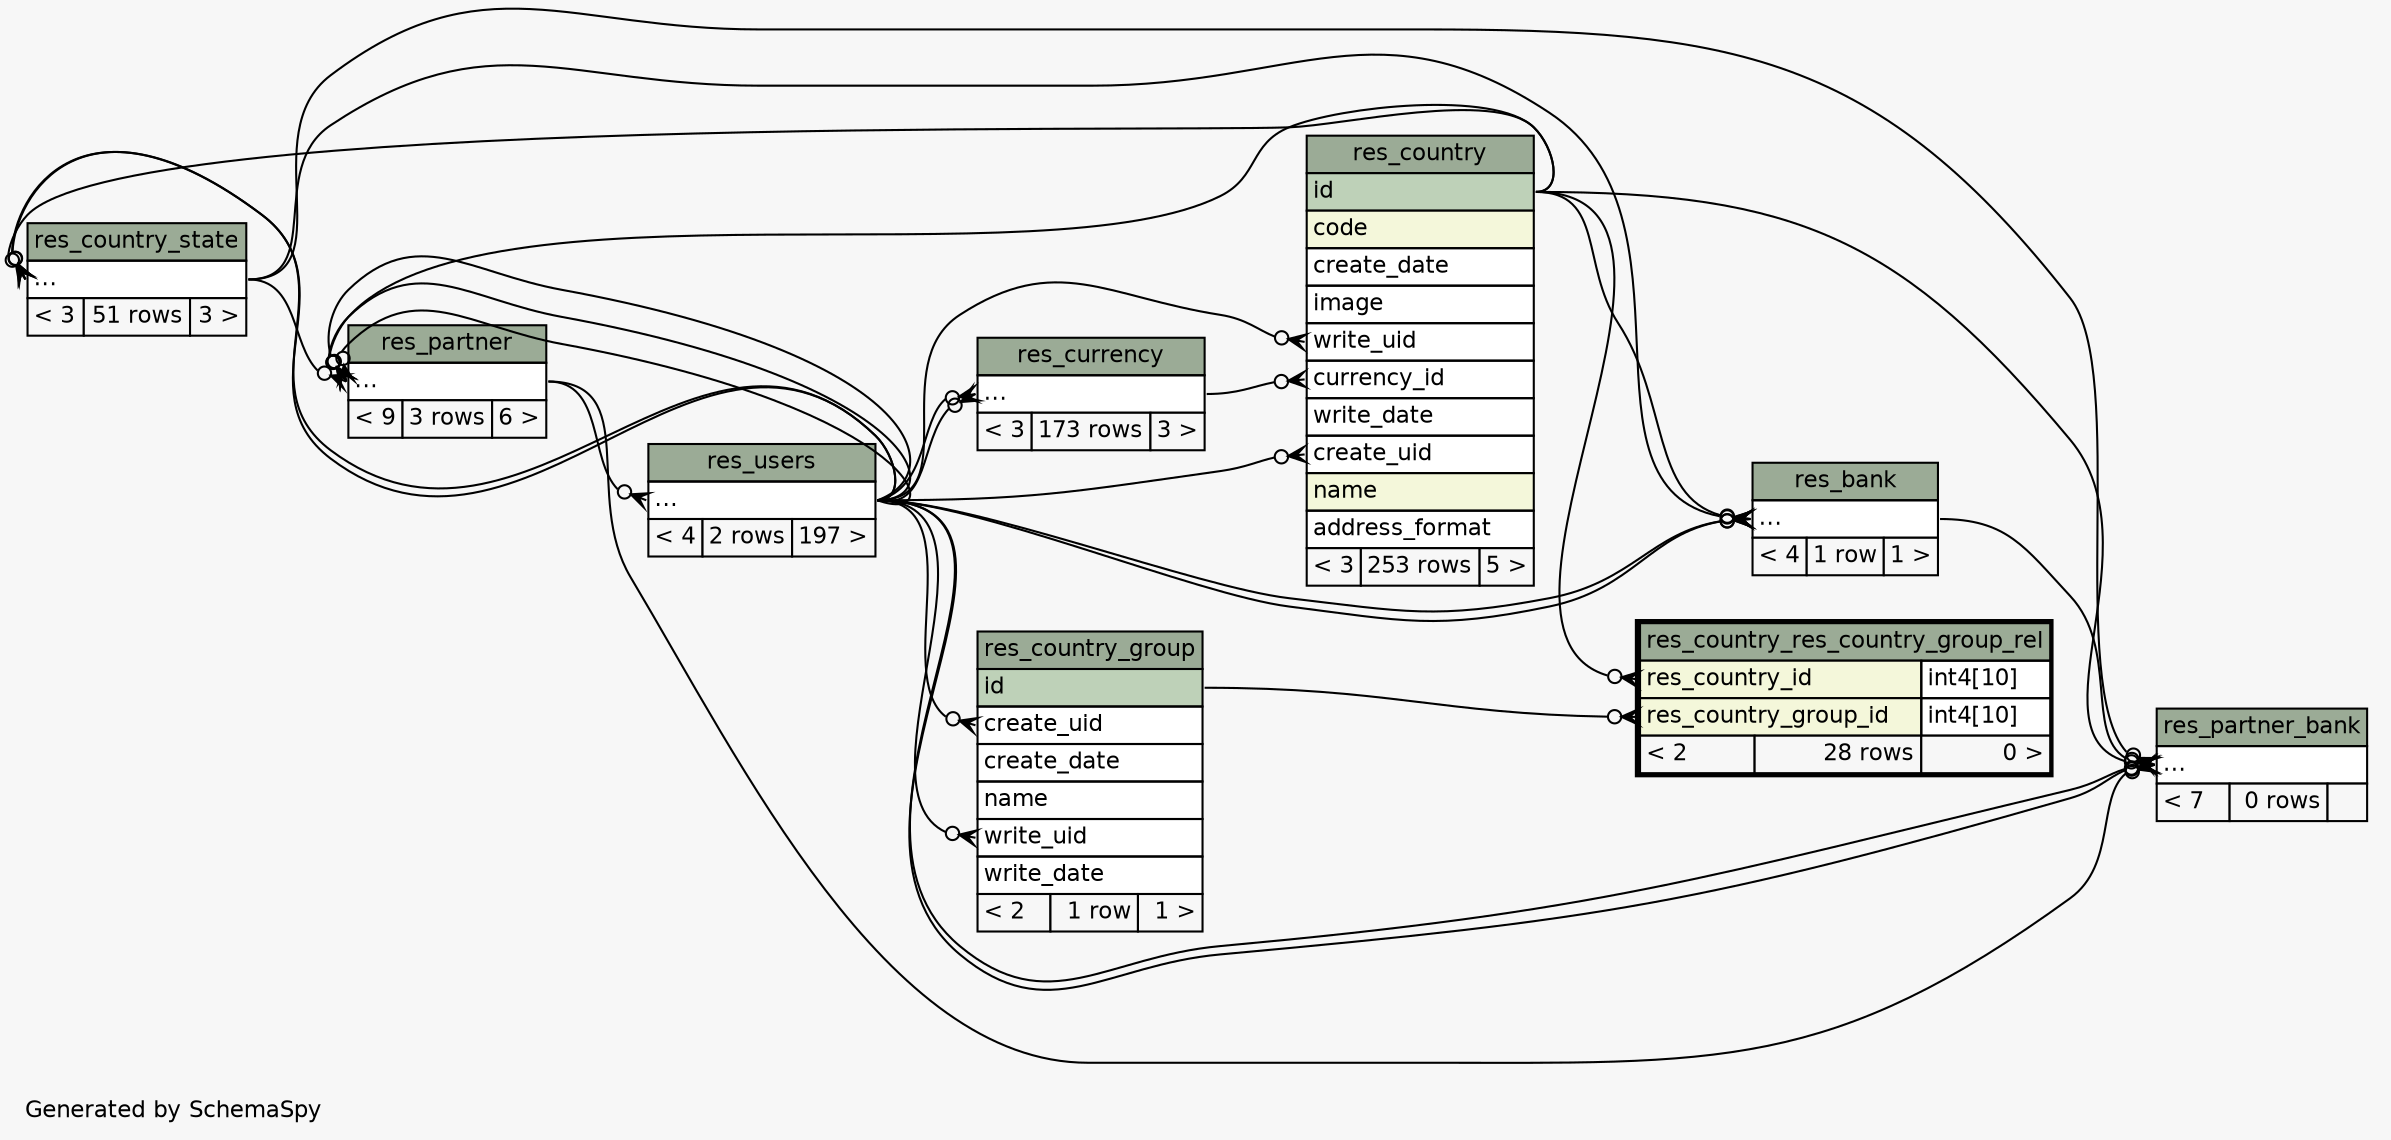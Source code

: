// dot 2.36.0 on Linux 3.13.0-68-generic
// SchemaSpy rev 590
digraph "twoDegreesRelationshipsDiagram" {
  graph [
    rankdir="RL"
    bgcolor="#f7f7f7"
    label="\nGenerated by SchemaSpy"
    labeljust="l"
    nodesep="0.18"
    ranksep="0.46"
    fontname="Helvetica"
    fontsize="11"
  ];
  node [
    fontname="Helvetica"
    fontsize="11"
    shape="plaintext"
  ];
  edge [
    arrowsize="0.8"
  ];
  "res_bank":"elipses":w -> "res_country":"id":e [arrowhead=none dir=back arrowtail=crowodot];
  "res_bank":"elipses":w -> "res_users":"elipses":e [arrowhead=none dir=back arrowtail=crowodot];
  "res_bank":"elipses":w -> "res_country_state":"elipses":e [arrowhead=none dir=back arrowtail=crowodot];
  "res_bank":"elipses":w -> "res_users":"elipses":e [arrowhead=none dir=back arrowtail=crowodot];
  "res_country":"create_uid":w -> "res_users":"elipses":e [arrowhead=none dir=back arrowtail=crowodot];
  "res_country":"currency_id":w -> "res_currency":"elipses":e [arrowhead=none dir=back arrowtail=crowodot];
  "res_country":"write_uid":w -> "res_users":"elipses":e [arrowhead=none dir=back arrowtail=crowodot];
  "res_country_group":"create_uid":w -> "res_users":"elipses":e [arrowhead=none dir=back arrowtail=crowodot];
  "res_country_group":"write_uid":w -> "res_users":"elipses":e [arrowhead=none dir=back arrowtail=crowodot];
  "res_country_res_country_group_rel":"res_country_group_id":w -> "res_country_group":"id":e [arrowhead=none dir=back arrowtail=crowodot];
  "res_country_res_country_group_rel":"res_country_id":w -> "res_country":"id":e [arrowhead=none dir=back arrowtail=crowodot];
  "res_country_state":"elipses":w -> "res_country":"id":e [arrowhead=none dir=back arrowtail=crowodot];
  "res_country_state":"elipses":w -> "res_users":"elipses":e [arrowhead=none dir=back arrowtail=crowodot];
  "res_country_state":"elipses":w -> "res_users":"elipses":e [arrowhead=none dir=back arrowtail=crowodot];
  "res_currency":"elipses":w -> "res_users":"elipses":e [arrowhead=none dir=back arrowtail=crowodot];
  "res_currency":"elipses":w -> "res_users":"elipses":e [arrowhead=none dir=back arrowtail=crowodot];
  "res_partner":"elipses":w -> "res_country":"id":e [arrowhead=none dir=back arrowtail=crowodot];
  "res_partner":"elipses":w -> "res_users":"elipses":e [arrowhead=none dir=back arrowtail=crowodot];
  "res_partner":"elipses":w -> "res_country_state":"elipses":e [arrowhead=none dir=back arrowtail=crowodot];
  "res_partner":"elipses":w -> "res_users":"elipses":e [arrowhead=none dir=back arrowtail=crowodot];
  "res_partner":"elipses":w -> "res_users":"elipses":e [arrowhead=none dir=back arrowtail=crowodot];
  "res_partner_bank":"elipses":w -> "res_bank":"elipses":e [arrowhead=none dir=back arrowtail=crowodot];
  "res_partner_bank":"elipses":w -> "res_country":"id":e [arrowhead=none dir=back arrowtail=crowodot];
  "res_partner_bank":"elipses":w -> "res_users":"elipses":e [arrowhead=none dir=back arrowtail=crowodot];
  "res_partner_bank":"elipses":w -> "res_partner":"elipses":e [arrowhead=none dir=back arrowtail=crowodot];
  "res_partner_bank":"elipses":w -> "res_country_state":"elipses":e [arrowhead=none dir=back arrowtail=crowodot];
  "res_partner_bank":"elipses":w -> "res_users":"elipses":e [arrowhead=none dir=back arrowtail=crowodot];
  "res_users":"elipses":w -> "res_partner":"elipses":e [arrowhead=none dir=back arrowtail=crowodot];
  "res_bank" [
    label=<
    <TABLE BORDER="0" CELLBORDER="1" CELLSPACING="0" BGCOLOR="#ffffff">
      <TR><TD COLSPAN="3" BGCOLOR="#9bab96" ALIGN="CENTER">res_bank</TD></TR>
      <TR><TD PORT="elipses" COLSPAN="3" ALIGN="LEFT">...</TD></TR>
      <TR><TD ALIGN="LEFT" BGCOLOR="#f7f7f7">&lt; 4</TD><TD ALIGN="RIGHT" BGCOLOR="#f7f7f7">1 row</TD><TD ALIGN="RIGHT" BGCOLOR="#f7f7f7">1 &gt;</TD></TR>
    </TABLE>>
    URL="res_bank.html"
    tooltip="res_bank"
  ];
  "res_country" [
    label=<
    <TABLE BORDER="0" CELLBORDER="1" CELLSPACING="0" BGCOLOR="#ffffff">
      <TR><TD COLSPAN="3" BGCOLOR="#9bab96" ALIGN="CENTER">res_country</TD></TR>
      <TR><TD PORT="id" COLSPAN="3" BGCOLOR="#bed1b8" ALIGN="LEFT">id</TD></TR>
      <TR><TD PORT="code" COLSPAN="3" BGCOLOR="#f4f7da" ALIGN="LEFT">code</TD></TR>
      <TR><TD PORT="create_date" COLSPAN="3" ALIGN="LEFT">create_date</TD></TR>
      <TR><TD PORT="image" COLSPAN="3" ALIGN="LEFT">image</TD></TR>
      <TR><TD PORT="write_uid" COLSPAN="3" ALIGN="LEFT">write_uid</TD></TR>
      <TR><TD PORT="currency_id" COLSPAN="3" ALIGN="LEFT">currency_id</TD></TR>
      <TR><TD PORT="write_date" COLSPAN="3" ALIGN="LEFT">write_date</TD></TR>
      <TR><TD PORT="create_uid" COLSPAN="3" ALIGN="LEFT">create_uid</TD></TR>
      <TR><TD PORT="name" COLSPAN="3" BGCOLOR="#f4f7da" ALIGN="LEFT">name</TD></TR>
      <TR><TD PORT="address_format" COLSPAN="3" ALIGN="LEFT">address_format</TD></TR>
      <TR><TD ALIGN="LEFT" BGCOLOR="#f7f7f7">&lt; 3</TD><TD ALIGN="RIGHT" BGCOLOR="#f7f7f7">253 rows</TD><TD ALIGN="RIGHT" BGCOLOR="#f7f7f7">5 &gt;</TD></TR>
    </TABLE>>
    URL="res_country.html"
    tooltip="res_country"
  ];
  "res_country_group" [
    label=<
    <TABLE BORDER="0" CELLBORDER="1" CELLSPACING="0" BGCOLOR="#ffffff">
      <TR><TD COLSPAN="3" BGCOLOR="#9bab96" ALIGN="CENTER">res_country_group</TD></TR>
      <TR><TD PORT="id" COLSPAN="3" BGCOLOR="#bed1b8" ALIGN="LEFT">id</TD></TR>
      <TR><TD PORT="create_uid" COLSPAN="3" ALIGN="LEFT">create_uid</TD></TR>
      <TR><TD PORT="create_date" COLSPAN="3" ALIGN="LEFT">create_date</TD></TR>
      <TR><TD PORT="name" COLSPAN="3" ALIGN="LEFT">name</TD></TR>
      <TR><TD PORT="write_uid" COLSPAN="3" ALIGN="LEFT">write_uid</TD></TR>
      <TR><TD PORT="write_date" COLSPAN="3" ALIGN="LEFT">write_date</TD></TR>
      <TR><TD ALIGN="LEFT" BGCOLOR="#f7f7f7">&lt; 2</TD><TD ALIGN="RIGHT" BGCOLOR="#f7f7f7">1 row</TD><TD ALIGN="RIGHT" BGCOLOR="#f7f7f7">1 &gt;</TD></TR>
    </TABLE>>
    URL="res_country_group.html"
    tooltip="res_country_group"
  ];
  "res_country_res_country_group_rel" [
    label=<
    <TABLE BORDER="2" CELLBORDER="1" CELLSPACING="0" BGCOLOR="#ffffff">
      <TR><TD COLSPAN="3" BGCOLOR="#9bab96" ALIGN="CENTER">res_country_res_country_group_rel</TD></TR>
      <TR><TD PORT="res_country_id" COLSPAN="2" BGCOLOR="#f4f7da" ALIGN="LEFT">res_country_id</TD><TD PORT="res_country_id.type" ALIGN="LEFT">int4[10]</TD></TR>
      <TR><TD PORT="res_country_group_id" COLSPAN="2" BGCOLOR="#f4f7da" ALIGN="LEFT">res_country_group_id</TD><TD PORT="res_country_group_id.type" ALIGN="LEFT">int4[10]</TD></TR>
      <TR><TD ALIGN="LEFT" BGCOLOR="#f7f7f7">&lt; 2</TD><TD ALIGN="RIGHT" BGCOLOR="#f7f7f7">28 rows</TD><TD ALIGN="RIGHT" BGCOLOR="#f7f7f7">0 &gt;</TD></TR>
    </TABLE>>
    URL="res_country_res_country_group_rel.html"
    tooltip="res_country_res_country_group_rel"
  ];
  "res_country_state" [
    label=<
    <TABLE BORDER="0" CELLBORDER="1" CELLSPACING="0" BGCOLOR="#ffffff">
      <TR><TD COLSPAN="3" BGCOLOR="#9bab96" ALIGN="CENTER">res_country_state</TD></TR>
      <TR><TD PORT="elipses" COLSPAN="3" ALIGN="LEFT">...</TD></TR>
      <TR><TD ALIGN="LEFT" BGCOLOR="#f7f7f7">&lt; 3</TD><TD ALIGN="RIGHT" BGCOLOR="#f7f7f7">51 rows</TD><TD ALIGN="RIGHT" BGCOLOR="#f7f7f7">3 &gt;</TD></TR>
    </TABLE>>
    URL="res_country_state.html"
    tooltip="res_country_state"
  ];
  "res_currency" [
    label=<
    <TABLE BORDER="0" CELLBORDER="1" CELLSPACING="0" BGCOLOR="#ffffff">
      <TR><TD COLSPAN="3" BGCOLOR="#9bab96" ALIGN="CENTER">res_currency</TD></TR>
      <TR><TD PORT="elipses" COLSPAN="3" ALIGN="LEFT">...</TD></TR>
      <TR><TD ALIGN="LEFT" BGCOLOR="#f7f7f7">&lt; 3</TD><TD ALIGN="RIGHT" BGCOLOR="#f7f7f7">173 rows</TD><TD ALIGN="RIGHT" BGCOLOR="#f7f7f7">3 &gt;</TD></TR>
    </TABLE>>
    URL="res_currency.html"
    tooltip="res_currency"
  ];
  "res_partner" [
    label=<
    <TABLE BORDER="0" CELLBORDER="1" CELLSPACING="0" BGCOLOR="#ffffff">
      <TR><TD COLSPAN="3" BGCOLOR="#9bab96" ALIGN="CENTER">res_partner</TD></TR>
      <TR><TD PORT="elipses" COLSPAN="3" ALIGN="LEFT">...</TD></TR>
      <TR><TD ALIGN="LEFT" BGCOLOR="#f7f7f7">&lt; 9</TD><TD ALIGN="RIGHT" BGCOLOR="#f7f7f7">3 rows</TD><TD ALIGN="RIGHT" BGCOLOR="#f7f7f7">6 &gt;</TD></TR>
    </TABLE>>
    URL="res_partner.html"
    tooltip="res_partner"
  ];
  "res_partner_bank" [
    label=<
    <TABLE BORDER="0" CELLBORDER="1" CELLSPACING="0" BGCOLOR="#ffffff">
      <TR><TD COLSPAN="3" BGCOLOR="#9bab96" ALIGN="CENTER">res_partner_bank</TD></TR>
      <TR><TD PORT="elipses" COLSPAN="3" ALIGN="LEFT">...</TD></TR>
      <TR><TD ALIGN="LEFT" BGCOLOR="#f7f7f7">&lt; 7</TD><TD ALIGN="RIGHT" BGCOLOR="#f7f7f7">0 rows</TD><TD ALIGN="RIGHT" BGCOLOR="#f7f7f7">  </TD></TR>
    </TABLE>>
    URL="res_partner_bank.html"
    tooltip="res_partner_bank"
  ];
  "res_users" [
    label=<
    <TABLE BORDER="0" CELLBORDER="1" CELLSPACING="0" BGCOLOR="#ffffff">
      <TR><TD COLSPAN="3" BGCOLOR="#9bab96" ALIGN="CENTER">res_users</TD></TR>
      <TR><TD PORT="elipses" COLSPAN="3" ALIGN="LEFT">...</TD></TR>
      <TR><TD ALIGN="LEFT" BGCOLOR="#f7f7f7">&lt; 4</TD><TD ALIGN="RIGHT" BGCOLOR="#f7f7f7">2 rows</TD><TD ALIGN="RIGHT" BGCOLOR="#f7f7f7">197 &gt;</TD></TR>
    </TABLE>>
    URL="res_users.html"
    tooltip="res_users"
  ];
}
